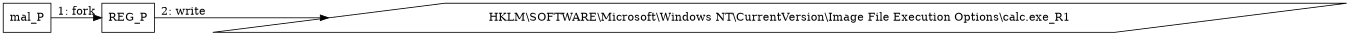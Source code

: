 digraph "T1546.012" {
rankdir="LR"
size="9"
fixedsize="false"
splines="true"
nodesep=0.3
ranksep=0
fontsize=10
overlap="scalexy"
engine= "neato"
	"mal_P" [node_type=Process shape=box]
	"REG_P" [node_type=Process shape=box]
	"HKLM\\SOFTWARE\\Microsoft\\Windows NT\\CurrentVersion\\Image File Execution Options\\calc.exe_R1" [node_type=Registry shape=parallelogram]
	"mal_P" -> "REG_P" [label="1: fork"]
	"REG_P" -> "HKLM\\SOFTWARE\\Microsoft\\Windows NT\\CurrentVersion\\Image File Execution Options\\calc.exe_R1" [label="2: write"]
}
